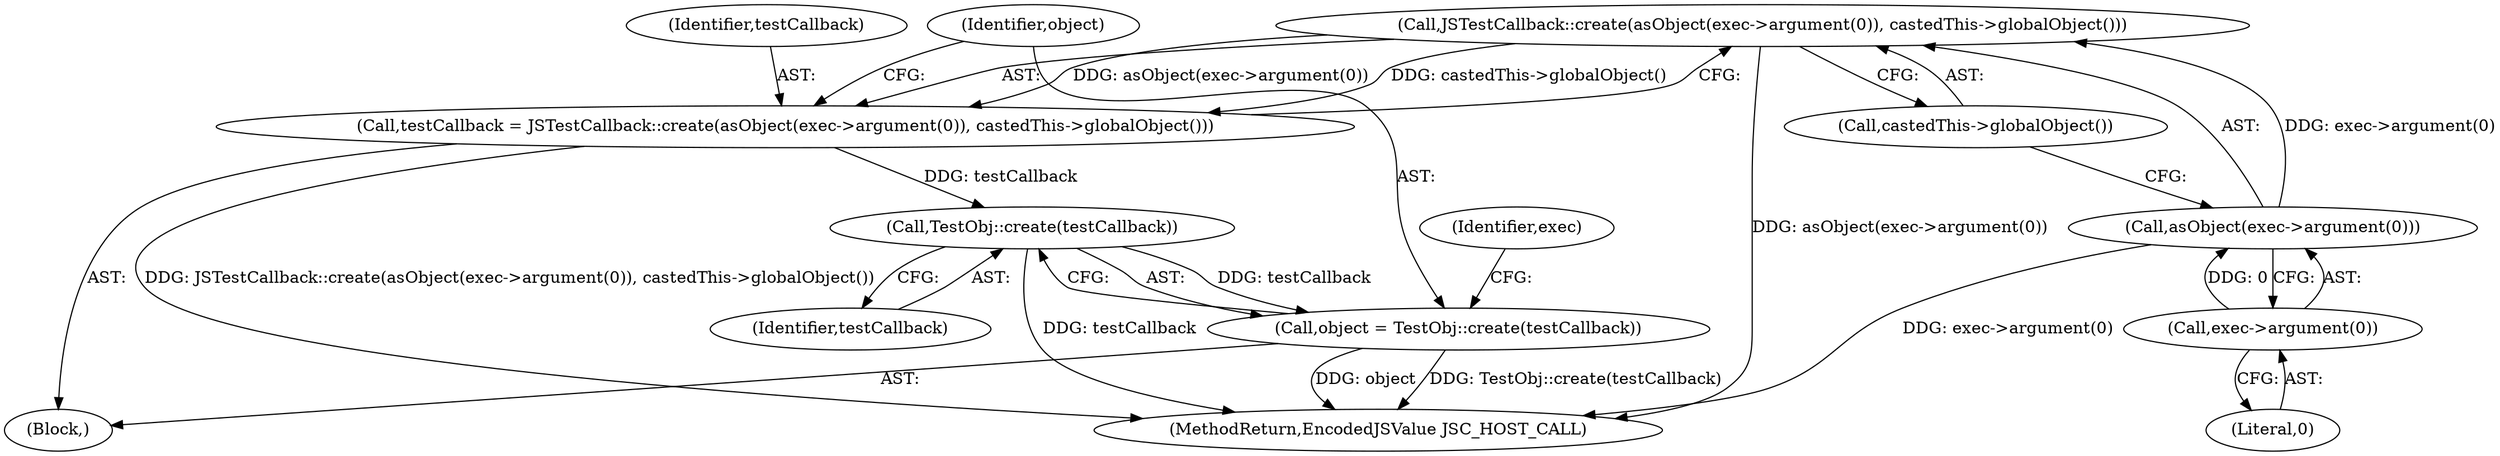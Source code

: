 digraph "0_Chrome_b944f670bb7a8a919daac497a4ea0536c954c201_20@API" {
"1000131" [label="(Call,JSTestCallback::create(asObject(exec->argument(0)), castedThis->globalObject()))"];
"1000132" [label="(Call,asObject(exec->argument(0)))"];
"1000133" [label="(Call,exec->argument(0))"];
"1000129" [label="(Call,testCallback = JSTestCallback::create(asObject(exec->argument(0)), castedThis->globalObject()))"];
"1000139" [label="(Call,TestObj::create(testCallback))"];
"1000137" [label="(Call,object = TestObj::create(testCallback))"];
"1000102" [label="(Block,)"];
"1000134" [label="(Literal,0)"];
"1000148" [label="(MethodReturn,EncodedJSValue JSC_HOST_CALL)"];
"1000139" [label="(Call,TestObj::create(testCallback))"];
"1000129" [label="(Call,testCallback = JSTestCallback::create(asObject(exec->argument(0)), castedThis->globalObject()))"];
"1000140" [label="(Identifier,testCallback)"];
"1000135" [label="(Call,castedThis->globalObject())"];
"1000137" [label="(Call,object = TestObj::create(testCallback))"];
"1000138" [label="(Identifier,object)"];
"1000145" [label="(Identifier,exec)"];
"1000132" [label="(Call,asObject(exec->argument(0)))"];
"1000131" [label="(Call,JSTestCallback::create(asObject(exec->argument(0)), castedThis->globalObject()))"];
"1000133" [label="(Call,exec->argument(0))"];
"1000130" [label="(Identifier,testCallback)"];
"1000131" -> "1000129"  [label="AST: "];
"1000131" -> "1000135"  [label="CFG: "];
"1000132" -> "1000131"  [label="AST: "];
"1000135" -> "1000131"  [label="AST: "];
"1000129" -> "1000131"  [label="CFG: "];
"1000131" -> "1000148"  [label="DDG: asObject(exec->argument(0))"];
"1000131" -> "1000129"  [label="DDG: asObject(exec->argument(0))"];
"1000131" -> "1000129"  [label="DDG: castedThis->globalObject()"];
"1000132" -> "1000131"  [label="DDG: exec->argument(0)"];
"1000132" -> "1000133"  [label="CFG: "];
"1000133" -> "1000132"  [label="AST: "];
"1000135" -> "1000132"  [label="CFG: "];
"1000132" -> "1000148"  [label="DDG: exec->argument(0)"];
"1000133" -> "1000132"  [label="DDG: 0"];
"1000133" -> "1000134"  [label="CFG: "];
"1000134" -> "1000133"  [label="AST: "];
"1000129" -> "1000102"  [label="AST: "];
"1000130" -> "1000129"  [label="AST: "];
"1000138" -> "1000129"  [label="CFG: "];
"1000129" -> "1000148"  [label="DDG: JSTestCallback::create(asObject(exec->argument(0)), castedThis->globalObject())"];
"1000129" -> "1000139"  [label="DDG: testCallback"];
"1000139" -> "1000137"  [label="AST: "];
"1000139" -> "1000140"  [label="CFG: "];
"1000140" -> "1000139"  [label="AST: "];
"1000137" -> "1000139"  [label="CFG: "];
"1000139" -> "1000148"  [label="DDG: testCallback"];
"1000139" -> "1000137"  [label="DDG: testCallback"];
"1000137" -> "1000102"  [label="AST: "];
"1000138" -> "1000137"  [label="AST: "];
"1000145" -> "1000137"  [label="CFG: "];
"1000137" -> "1000148"  [label="DDG: object"];
"1000137" -> "1000148"  [label="DDG: TestObj::create(testCallback)"];
}
